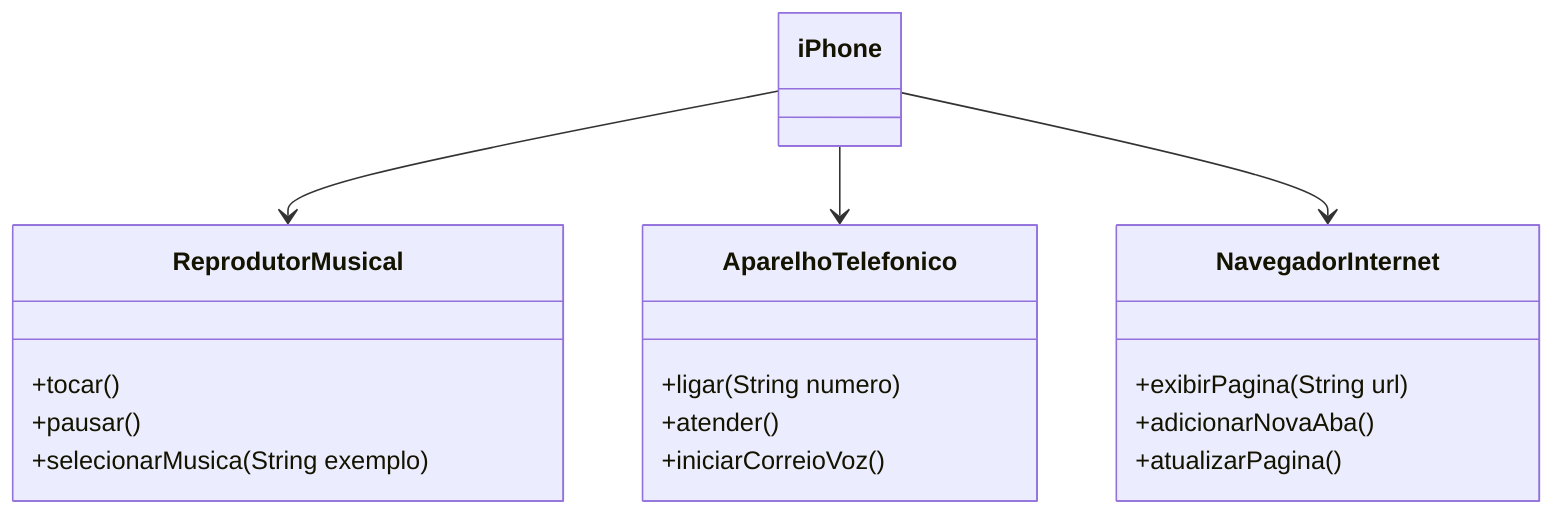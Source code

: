 classDiagram
    class ReprodutorMusical {
        +tocar()
        +pausar()
        +selecionarMusica(String exemplo)
    }

    class AparelhoTelefonico {
        +ligar(String numero)
        +atender()
        +iniciarCorreioVoz()
    }

    class NavegadorInternet {
        +exibirPagina(String url)
        +adicionarNovaAba()
        +atualizarPagina()
    }

    class iPhone {
    }

    iPhone --> ReprodutorMusical
    iPhone --> AparelhoTelefonico
    iPhone --> NavegadorInternet